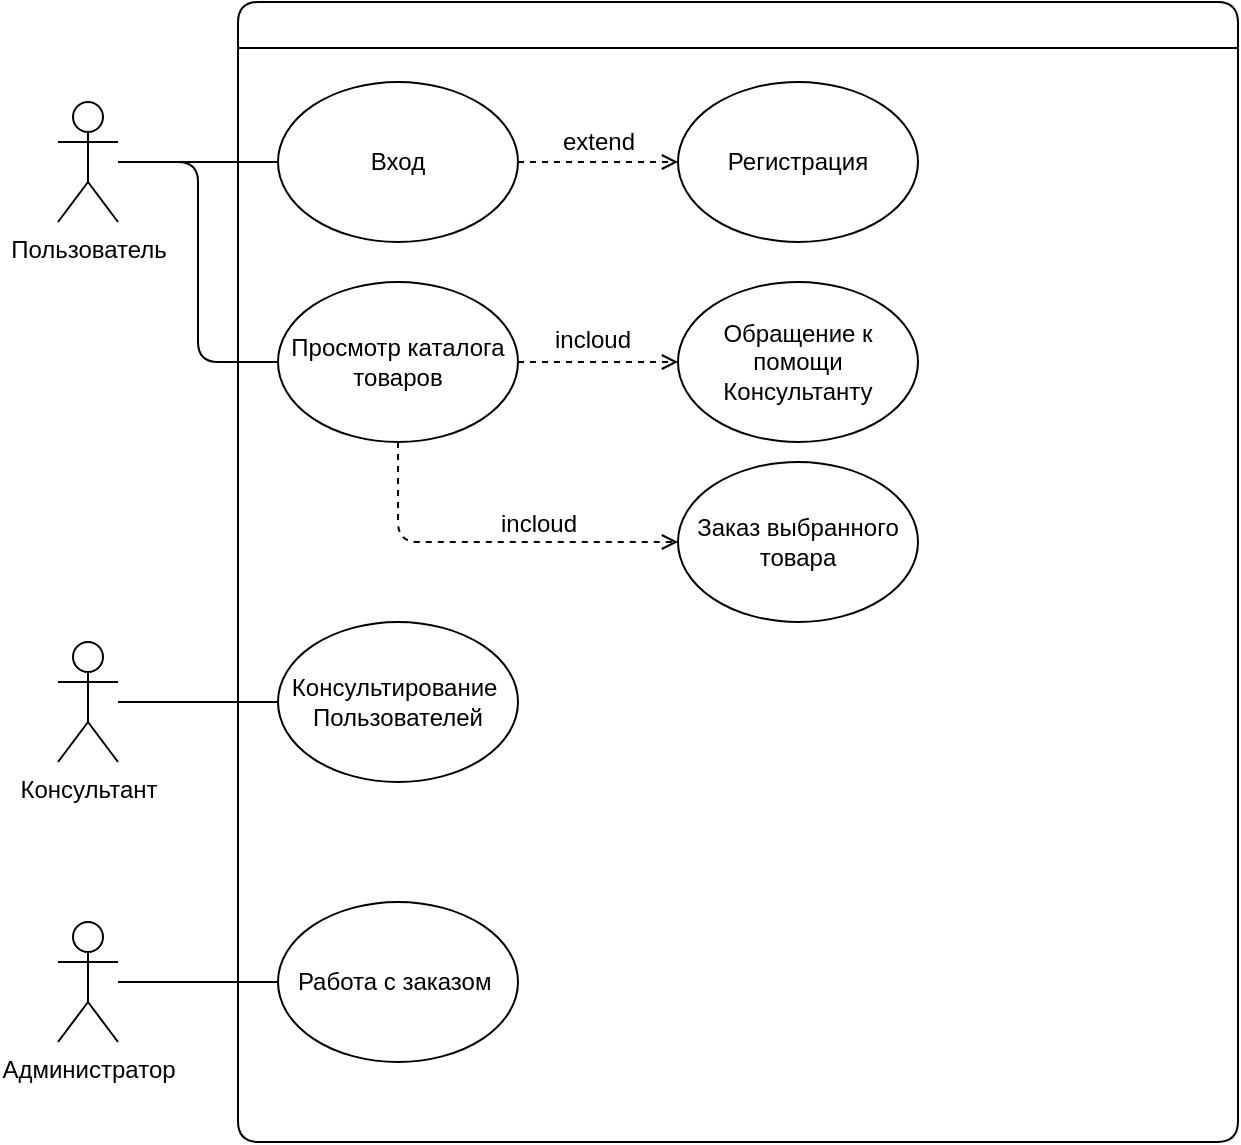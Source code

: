 <mxfile version="20.8.1"><diagram id="RHb6YyqEdLlYBZBPuBDq" name="Страница 1"><mxGraphModel dx="1741" dy="996" grid="1" gridSize="10" guides="1" tooltips="1" connect="1" arrows="1" fold="1" page="1" pageScale="1" pageWidth="827" pageHeight="1169" math="0" shadow="0"><root><mxCell id="0"/><mxCell id="1" parent="0"/><mxCell id="lx0jSBYEQjO1rr0Vsrmq-1" value="&lt;span style=&quot;font-weight: normal; text-align: start; font-size: 10pt; font-family: -apple-system, Arial;&quot; data-sheets-userformat=&quot;{&amp;quot;2&amp;quot;:6783,&amp;quot;3&amp;quot;:{&amp;quot;1&amp;quot;:0},&amp;quot;4&amp;quot;:{&amp;quot;1&amp;quot;:2,&amp;quot;2&amp;quot;:16777215},&amp;quot;5&amp;quot;:{&amp;quot;1&amp;quot;:[{&amp;quot;1&amp;quot;:2,&amp;quot;2&amp;quot;:0,&amp;quot;5&amp;quot;:{&amp;quot;1&amp;quot;:2,&amp;quot;2&amp;quot;:0}},{&amp;quot;1&amp;quot;:0,&amp;quot;2&amp;quot;:0,&amp;quot;3&amp;quot;:3},{&amp;quot;1&amp;quot;:1,&amp;quot;2&amp;quot;:0,&amp;quot;4&amp;quot;:1}]},&amp;quot;6&amp;quot;:{&amp;quot;1&amp;quot;:[{&amp;quot;1&amp;quot;:2,&amp;quot;2&amp;quot;:0,&amp;quot;5&amp;quot;:{&amp;quot;1&amp;quot;:2,&amp;quot;2&amp;quot;:0}},{&amp;quot;1&amp;quot;:0,&amp;quot;2&amp;quot;:0,&amp;quot;3&amp;quot;:3},{&amp;quot;1&amp;quot;:1,&amp;quot;2&amp;quot;:0,&amp;quot;4&amp;quot;:1}]},&amp;quot;7&amp;quot;:{&amp;quot;1&amp;quot;:[{&amp;quot;1&amp;quot;:2,&amp;quot;2&amp;quot;:0,&amp;quot;5&amp;quot;:{&amp;quot;1&amp;quot;:2,&amp;quot;2&amp;quot;:0}},{&amp;quot;1&amp;quot;:0,&amp;quot;2&amp;quot;:0,&amp;quot;3&amp;quot;:3},{&amp;quot;1&amp;quot;:1,&amp;quot;2&amp;quot;:0,&amp;quot;4&amp;quot;:1}]},&amp;quot;8&amp;quot;:{&amp;quot;1&amp;quot;:[{&amp;quot;1&amp;quot;:2,&amp;quot;2&amp;quot;:0,&amp;quot;5&amp;quot;:{&amp;quot;1&amp;quot;:2,&amp;quot;2&amp;quot;:0}},{&amp;quot;1&amp;quot;:0,&amp;quot;2&amp;quot;:0,&amp;quot;3&amp;quot;:3},{&amp;quot;1&amp;quot;:1,&amp;quot;2&amp;quot;:0,&amp;quot;4&amp;quot;:1}]},&amp;quot;9&amp;quot;:0,&amp;quot;12&amp;quot;:0,&amp;quot;14&amp;quot;:{&amp;quot;1&amp;quot;:2,&amp;quot;2&amp;quot;:0},&amp;quot;15&amp;quot;:&amp;quot;-apple-system, BlinkMacSystemFont, Roboto, \&amp;quot;Open Sans\&amp;quot;, \&amp;quot;Helvetica Neue\&amp;quot;, \&amp;quot;Noto Sans Armenian\&amp;quot;, \&amp;quot;Noto Sans Bengali\&amp;quot;, \&amp;quot;Noto Sans Cherokee\&amp;quot;, \&amp;quot;Noto Sans Devanagari\&amp;quot;, \&amp;quot;Noto Sans Ethiopic\&amp;quot;, \&amp;quot;Noto Sans Georgian\&amp;quot;, \&amp;quot;Noto Sans Hebrew\&amp;quot;, \&amp;quot;Noto Sans Kannada\&amp;quot;, \&amp;quot;Noto Sans Khmer\&amp;quot;, \&amp;quot;Noto Sans Lao\&amp;quot;, \&amp;quot;Noto Sans Osmanya\&amp;quot;, \&amp;quot;Noto Sans Tamil\&amp;quot;, \&amp;quot;Noto Sans Telugu\&amp;quot;, \&amp;quot;Noto Sans Thai\&amp;quot;, sans-serif&amp;quot;}&quot; data-sheets-value=&quot;{&amp;quot;1&amp;quot;:2,&amp;quot;2&amp;quot;:&amp;quot;Интернет магазин по продаже мебели&amp;quot;}&quot;&gt;&lt;font color=&quot;#ffffff&quot;&gt;Интернет магазин по продаже мебели&lt;/font&gt;&lt;/span&gt;" style="swimlane;whiteSpace=wrap;html=1;rounded=1;" parent="1" vertex="1"><mxGeometry x="460" y="180" width="500" height="570" as="geometry"/></mxCell><mxCell id="9p0s4nKRy-Zn8zULtHSL-7" style="edgeStyle=orthogonalEdgeStyle;rounded=1;orthogonalLoop=1;jettySize=auto;html=1;entryX=0;entryY=0.5;entryDx=0;entryDy=0;endArrow=open;endFill=0;dashed=1;" edge="1" parent="lx0jSBYEQjO1rr0Vsrmq-1" source="9p0s4nKRy-Zn8zULtHSL-4" target="9p0s4nKRy-Zn8zULtHSL-6"><mxGeometry relative="1" as="geometry"/></mxCell><mxCell id="9p0s4nKRy-Zn8zULtHSL-4" value="Вход" style="ellipse;whiteSpace=wrap;html=1;rounded=1;" vertex="1" parent="lx0jSBYEQjO1rr0Vsrmq-1"><mxGeometry x="20" y="40" width="120" height="80" as="geometry"/></mxCell><mxCell id="9p0s4nKRy-Zn8zULtHSL-6" value="Регистрация" style="ellipse;whiteSpace=wrap;html=1;rounded=1;" vertex="1" parent="lx0jSBYEQjO1rr0Vsrmq-1"><mxGeometry x="220" y="40" width="120" height="80" as="geometry"/></mxCell><mxCell id="9p0s4nKRy-Zn8zULtHSL-12" style="edgeStyle=orthogonalEdgeStyle;rounded=1;orthogonalLoop=1;jettySize=auto;html=1;entryX=0;entryY=0.5;entryDx=0;entryDy=0;endArrow=open;endFill=0;dashed=1;" edge="1" parent="lx0jSBYEQjO1rr0Vsrmq-1" source="9p0s4nKRy-Zn8zULtHSL-9" target="9p0s4nKRy-Zn8zULtHSL-11"><mxGeometry relative="1" as="geometry"/></mxCell><mxCell id="9p0s4nKRy-Zn8zULtHSL-18" style="edgeStyle=orthogonalEdgeStyle;rounded=1;orthogonalLoop=1;jettySize=auto;html=1;entryX=0;entryY=0.5;entryDx=0;entryDy=0;endArrow=open;endFill=0;dashed=1;" edge="1" parent="lx0jSBYEQjO1rr0Vsrmq-1" source="9p0s4nKRy-Zn8zULtHSL-9" target="9p0s4nKRy-Zn8zULtHSL-14"><mxGeometry relative="1" as="geometry"><Array as="points"><mxPoint x="80" y="270"/></Array></mxGeometry></mxCell><mxCell id="9p0s4nKRy-Zn8zULtHSL-9" value="Просмотр каталога товаров" style="ellipse;whiteSpace=wrap;html=1;rounded=1;" vertex="1" parent="lx0jSBYEQjO1rr0Vsrmq-1"><mxGeometry x="20" y="140" width="120" height="80" as="geometry"/></mxCell><mxCell id="9p0s4nKRy-Zn8zULtHSL-11" value="Обращение к помощи Консультанту" style="ellipse;whiteSpace=wrap;html=1;rounded=1;" vertex="1" parent="lx0jSBYEQjO1rr0Vsrmq-1"><mxGeometry x="220" y="140" width="120" height="80" as="geometry"/></mxCell><mxCell id="9p0s4nKRy-Zn8zULtHSL-13" value="incloud" style="text;html=1;align=center;verticalAlign=middle;resizable=0;points=[];autosize=1;strokeColor=none;fillColor=none;rounded=1;" vertex="1" parent="lx0jSBYEQjO1rr0Vsrmq-1"><mxGeometry x="147" y="154" width="60" height="30" as="geometry"/></mxCell><mxCell id="9p0s4nKRy-Zn8zULtHSL-14" value="Заказ выбранного товара" style="ellipse;whiteSpace=wrap;html=1;rounded=1;" vertex="1" parent="lx0jSBYEQjO1rr0Vsrmq-1"><mxGeometry x="220" y="230" width="120" height="80" as="geometry"/></mxCell><mxCell id="9p0s4nKRy-Zn8zULtHSL-19" value="incloud" style="text;html=1;align=center;verticalAlign=middle;resizable=0;points=[];autosize=1;strokeColor=none;fillColor=none;rounded=1;" vertex="1" parent="lx0jSBYEQjO1rr0Vsrmq-1"><mxGeometry x="120" y="246" width="60" height="30" as="geometry"/></mxCell><mxCell id="9p0s4nKRy-Zn8zULtHSL-21" value="Консультирование&amp;nbsp; Пользователей" style="ellipse;whiteSpace=wrap;html=1;rounded=1;" vertex="1" parent="lx0jSBYEQjO1rr0Vsrmq-1"><mxGeometry x="20" y="310" width="120" height="80" as="geometry"/></mxCell><mxCell id="9p0s4nKRy-Zn8zULtHSL-24" value="Работа с заказом&amp;nbsp;" style="ellipse;whiteSpace=wrap;html=1;rounded=1;" vertex="1" parent="lx0jSBYEQjO1rr0Vsrmq-1"><mxGeometry x="20" y="450" width="120" height="80" as="geometry"/></mxCell><mxCell id="9p0s4nKRy-Zn8zULtHSL-5" style="edgeStyle=orthogonalEdgeStyle;rounded=1;orthogonalLoop=1;jettySize=auto;html=1;entryX=0;entryY=0.5;entryDx=0;entryDy=0;endArrow=none;endFill=0;" edge="1" parent="1" source="9p0s4nKRy-Zn8zULtHSL-3" target="9p0s4nKRy-Zn8zULtHSL-4"><mxGeometry relative="1" as="geometry"/></mxCell><mxCell id="9p0s4nKRy-Zn8zULtHSL-10" style="edgeStyle=orthogonalEdgeStyle;rounded=1;orthogonalLoop=1;jettySize=auto;html=1;entryX=0;entryY=0.5;entryDx=0;entryDy=0;endArrow=none;endFill=0;" edge="1" parent="1" source="9p0s4nKRy-Zn8zULtHSL-3" target="9p0s4nKRy-Zn8zULtHSL-9"><mxGeometry relative="1" as="geometry"/></mxCell><mxCell id="9p0s4nKRy-Zn8zULtHSL-3" value="Пользователь" style="shape=umlActor;verticalLabelPosition=bottom;verticalAlign=top;html=1;outlineConnect=0;rounded=1;" vertex="1" parent="1"><mxGeometry x="370" y="230" width="30" height="60" as="geometry"/></mxCell><mxCell id="9p0s4nKRy-Zn8zULtHSL-8" value="extend" style="text;html=1;align=center;verticalAlign=middle;resizable=0;points=[];autosize=1;strokeColor=none;fillColor=none;rounded=1;" vertex="1" parent="1"><mxGeometry x="610" y="235" width="60" height="30" as="geometry"/></mxCell><mxCell id="9p0s4nKRy-Zn8zULtHSL-22" style="edgeStyle=orthogonalEdgeStyle;rounded=1;orthogonalLoop=1;jettySize=auto;html=1;entryX=0;entryY=0.5;entryDx=0;entryDy=0;endArrow=none;endFill=0;" edge="1" parent="1" source="9p0s4nKRy-Zn8zULtHSL-20" target="9p0s4nKRy-Zn8zULtHSL-21"><mxGeometry relative="1" as="geometry"/></mxCell><mxCell id="9p0s4nKRy-Zn8zULtHSL-20" value="Консультант" style="shape=umlActor;verticalLabelPosition=bottom;verticalAlign=top;html=1;outlineConnect=0;rounded=1;" vertex="1" parent="1"><mxGeometry x="370" y="500" width="30" height="60" as="geometry"/></mxCell><mxCell id="9p0s4nKRy-Zn8zULtHSL-25" style="edgeStyle=orthogonalEdgeStyle;rounded=1;orthogonalLoop=1;jettySize=auto;html=1;entryX=0;entryY=0.5;entryDx=0;entryDy=0;endArrow=none;endFill=0;" edge="1" parent="1" source="9p0s4nKRy-Zn8zULtHSL-23" target="9p0s4nKRy-Zn8zULtHSL-24"><mxGeometry relative="1" as="geometry"/></mxCell><mxCell id="9p0s4nKRy-Zn8zULtHSL-23" value="Администратор" style="shape=umlActor;verticalLabelPosition=bottom;verticalAlign=top;html=1;outlineConnect=0;rounded=1;" vertex="1" parent="1"><mxGeometry x="370" y="640" width="30" height="60" as="geometry"/></mxCell></root></mxGraphModel></diagram></mxfile>